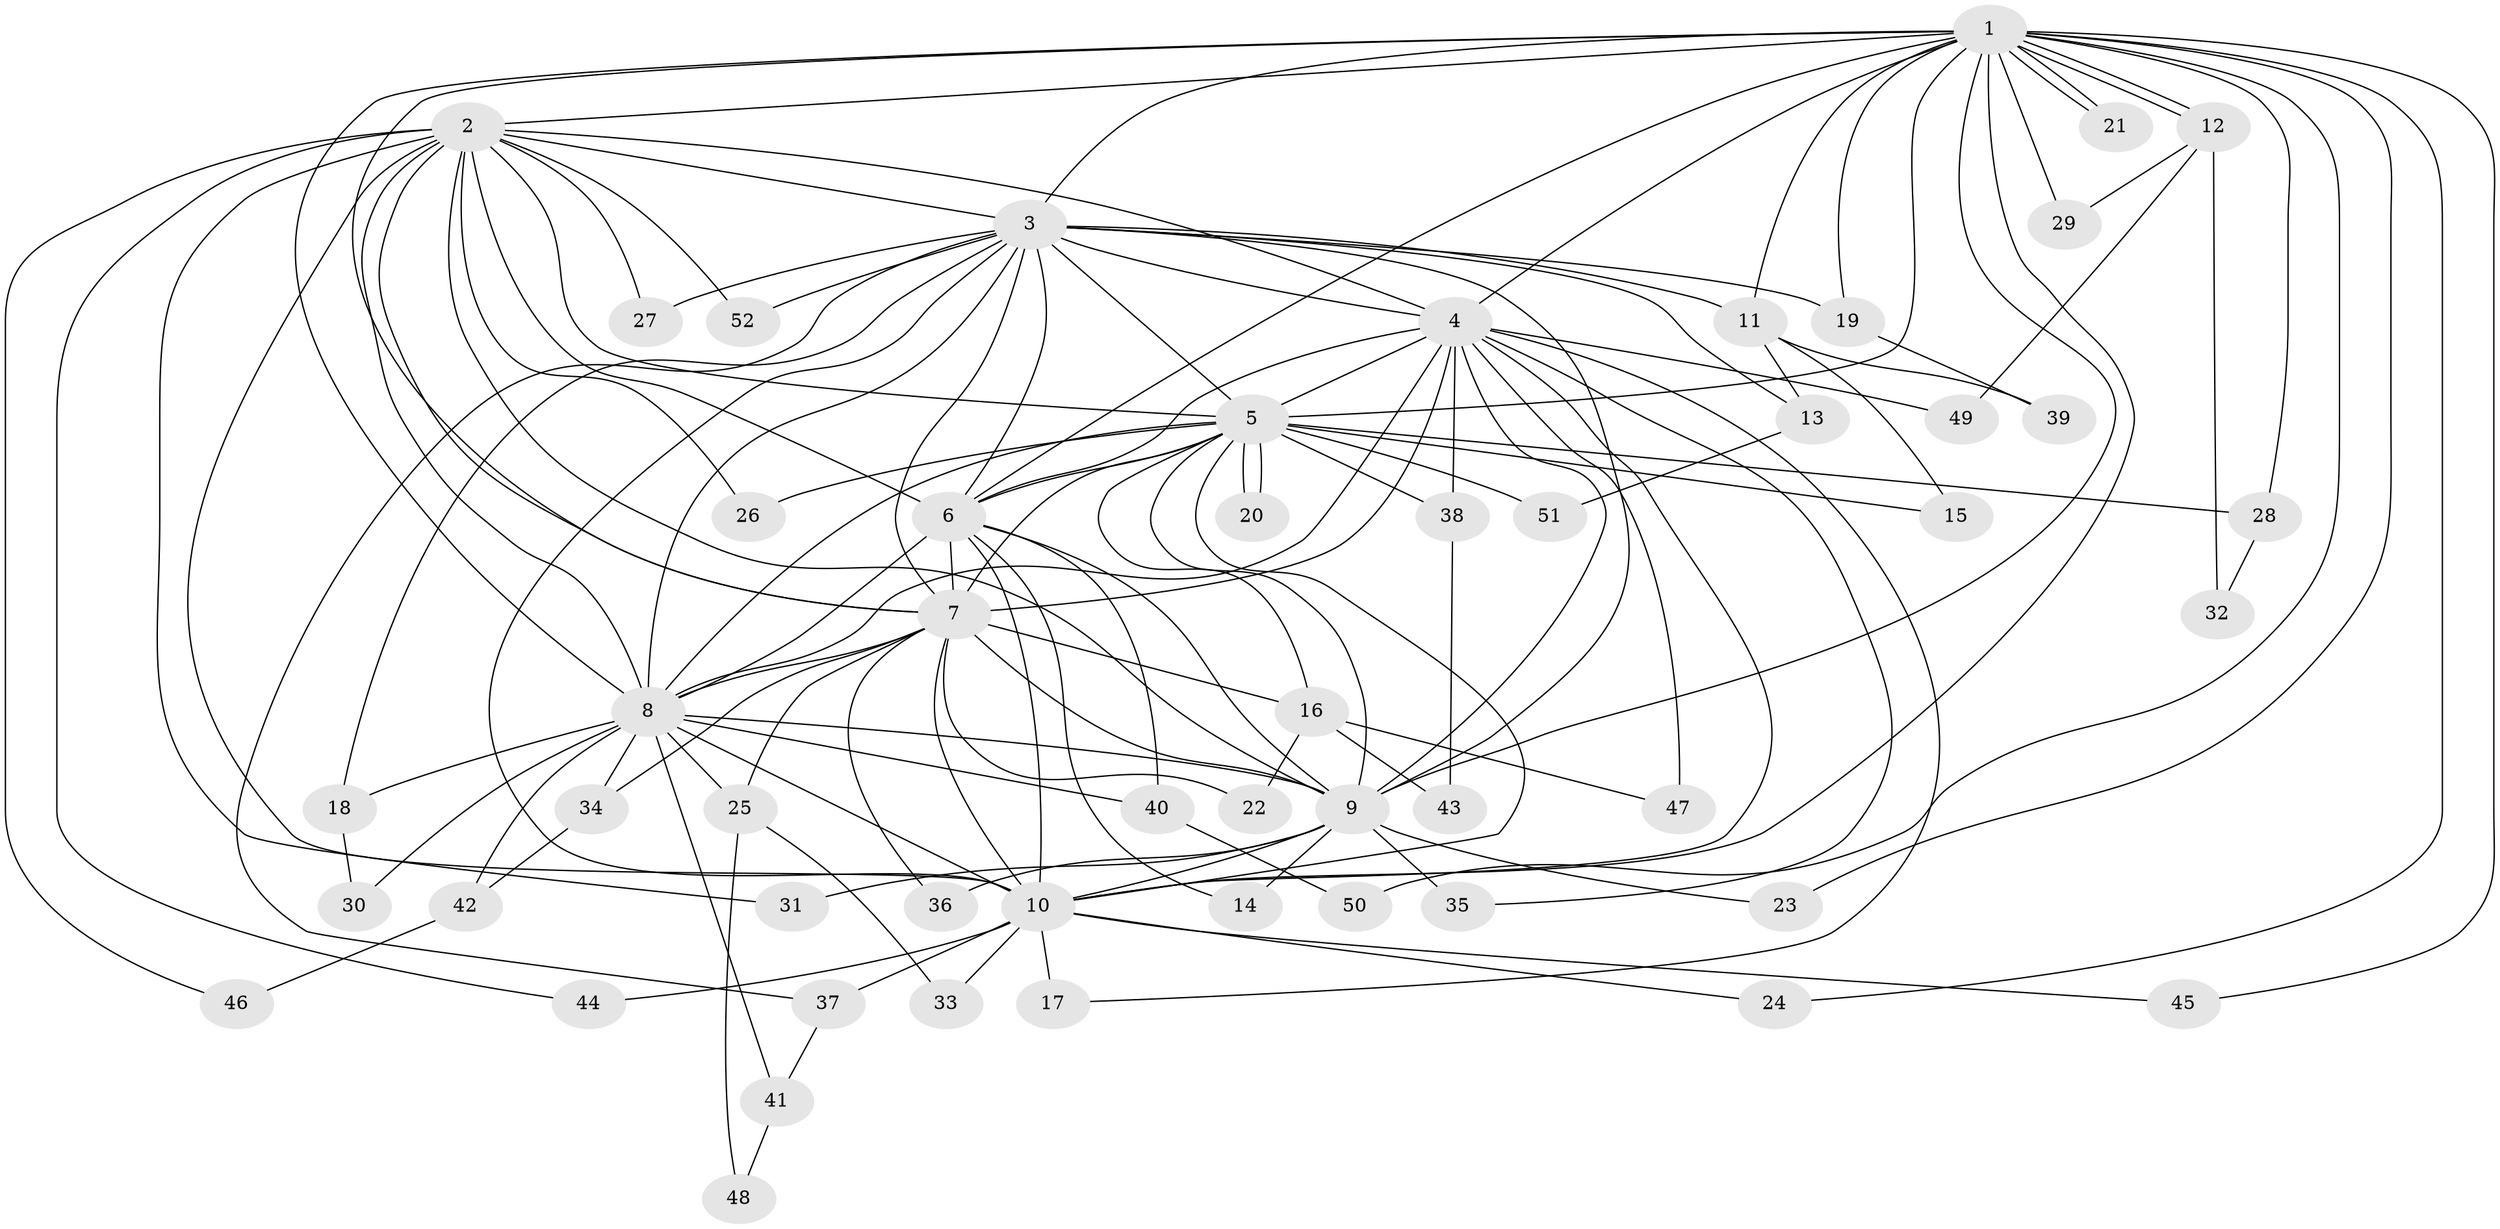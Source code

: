 // Generated by graph-tools (version 1.1) at 2025/14/03/09/25 04:14:01]
// undirected, 52 vertices, 129 edges
graph export_dot {
graph [start="1"]
  node [color=gray90,style=filled];
  1;
  2;
  3;
  4;
  5;
  6;
  7;
  8;
  9;
  10;
  11;
  12;
  13;
  14;
  15;
  16;
  17;
  18;
  19;
  20;
  21;
  22;
  23;
  24;
  25;
  26;
  27;
  28;
  29;
  30;
  31;
  32;
  33;
  34;
  35;
  36;
  37;
  38;
  39;
  40;
  41;
  42;
  43;
  44;
  45;
  46;
  47;
  48;
  49;
  50;
  51;
  52;
  1 -- 2;
  1 -- 3;
  1 -- 4;
  1 -- 5;
  1 -- 6;
  1 -- 7;
  1 -- 8;
  1 -- 9;
  1 -- 10;
  1 -- 11;
  1 -- 12;
  1 -- 12;
  1 -- 19;
  1 -- 21;
  1 -- 21;
  1 -- 23;
  1 -- 24;
  1 -- 28;
  1 -- 29;
  1 -- 45;
  1 -- 50;
  2 -- 3;
  2 -- 4;
  2 -- 5;
  2 -- 6;
  2 -- 7;
  2 -- 8;
  2 -- 9;
  2 -- 10;
  2 -- 26;
  2 -- 27;
  2 -- 31;
  2 -- 44;
  2 -- 46;
  2 -- 52;
  3 -- 4;
  3 -- 5;
  3 -- 6;
  3 -- 7;
  3 -- 8;
  3 -- 9;
  3 -- 10;
  3 -- 11;
  3 -- 13;
  3 -- 18;
  3 -- 19;
  3 -- 27;
  3 -- 37;
  3 -- 52;
  4 -- 5;
  4 -- 6;
  4 -- 7;
  4 -- 8;
  4 -- 9;
  4 -- 10;
  4 -- 17;
  4 -- 35;
  4 -- 38;
  4 -- 47;
  4 -- 49;
  5 -- 6;
  5 -- 7;
  5 -- 8;
  5 -- 9;
  5 -- 10;
  5 -- 15;
  5 -- 16;
  5 -- 20;
  5 -- 20;
  5 -- 26;
  5 -- 28;
  5 -- 38;
  5 -- 51;
  6 -- 7;
  6 -- 8;
  6 -- 9;
  6 -- 10;
  6 -- 14;
  6 -- 40;
  7 -- 8;
  7 -- 9;
  7 -- 10;
  7 -- 16;
  7 -- 22;
  7 -- 25;
  7 -- 34;
  7 -- 36;
  8 -- 9;
  8 -- 10;
  8 -- 18;
  8 -- 25;
  8 -- 30;
  8 -- 34;
  8 -- 40;
  8 -- 41;
  8 -- 42;
  9 -- 10;
  9 -- 14;
  9 -- 23;
  9 -- 31;
  9 -- 35;
  9 -- 36;
  10 -- 17;
  10 -- 24;
  10 -- 33;
  10 -- 37;
  10 -- 44;
  10 -- 45;
  11 -- 13;
  11 -- 15;
  11 -- 39;
  12 -- 29;
  12 -- 32;
  12 -- 49;
  13 -- 51;
  16 -- 22;
  16 -- 43;
  16 -- 47;
  18 -- 30;
  19 -- 39;
  25 -- 33;
  25 -- 48;
  28 -- 32;
  34 -- 42;
  37 -- 41;
  38 -- 43;
  40 -- 50;
  41 -- 48;
  42 -- 46;
}
